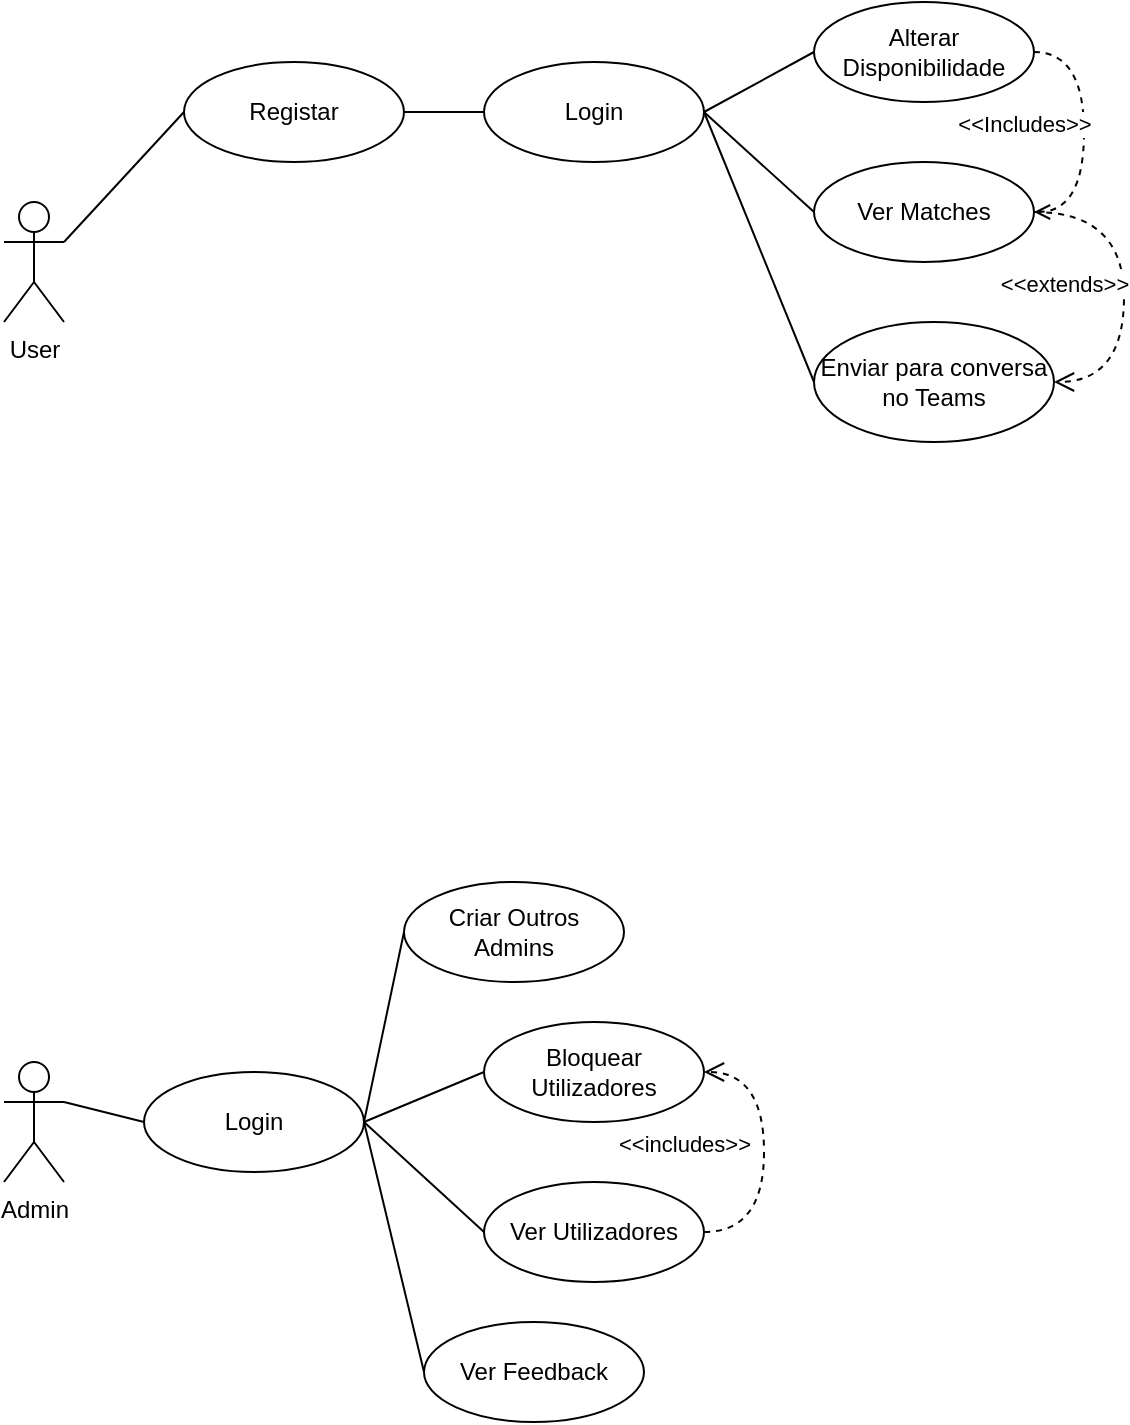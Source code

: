 <mxfile version="26.0.6">
  <diagram name="Page-1" id="vYxCN9JA07JAd1Mkp4Po">
    <mxGraphModel dx="979" dy="523" grid="1" gridSize="10" guides="1" tooltips="1" connect="1" arrows="1" fold="1" page="1" pageScale="1" pageWidth="1100" pageHeight="850" math="0" shadow="0">
      <root>
        <mxCell id="0" />
        <mxCell id="1" parent="0" />
        <mxCell id="DCOPiykYjd6wANc90tYz-5" style="rounded=0;orthogonalLoop=1;jettySize=auto;html=1;exitX=1;exitY=0.333;exitDx=0;exitDy=0;exitPerimeter=0;entryX=0;entryY=0.5;entryDx=0;entryDy=0;endArrow=none;startFill=0;" parent="1" source="DCOPiykYjd6wANc90tYz-1" target="DCOPiykYjd6wANc90tYz-4" edge="1">
          <mxGeometry relative="1" as="geometry" />
        </mxCell>
        <mxCell id="DCOPiykYjd6wANc90tYz-6" style="rounded=0;orthogonalLoop=1;jettySize=auto;html=1;exitX=1;exitY=0.5;exitDx=0;exitDy=0;endArrow=none;startFill=0;" parent="1" source="DCOPiykYjd6wANc90tYz-4" target="DCOPiykYjd6wANc90tYz-2" edge="1">
          <mxGeometry relative="1" as="geometry" />
        </mxCell>
        <mxCell id="DCOPiykYjd6wANc90tYz-1" value="User" style="shape=umlActor;verticalLabelPosition=bottom;verticalAlign=top;html=1;" parent="1" vertex="1">
          <mxGeometry x="40" y="140" width="30" height="60" as="geometry" />
        </mxCell>
        <mxCell id="DCOPiykYjd6wANc90tYz-11" style="rounded=0;orthogonalLoop=1;jettySize=auto;html=1;exitX=1;exitY=0.5;exitDx=0;exitDy=0;entryX=0;entryY=0.5;entryDx=0;entryDy=0;endArrow=none;startFill=0;" parent="1" source="DCOPiykYjd6wANc90tYz-2" target="DCOPiykYjd6wANc90tYz-8" edge="1">
          <mxGeometry relative="1" as="geometry" />
        </mxCell>
        <mxCell id="DCOPiykYjd6wANc90tYz-13" style="rounded=0;orthogonalLoop=1;jettySize=auto;html=1;exitX=1;exitY=0.5;exitDx=0;exitDy=0;entryX=0;entryY=0.5;entryDx=0;entryDy=0;endArrow=none;startFill=0;" parent="1" source="DCOPiykYjd6wANc90tYz-2" target="DCOPiykYjd6wANc90tYz-12" edge="1">
          <mxGeometry relative="1" as="geometry">
            <mxPoint x="300" y="260" as="targetPoint" />
          </mxGeometry>
        </mxCell>
        <mxCell id="DCOPiykYjd6wANc90tYz-2" value="Login" style="ellipse;whiteSpace=wrap;html=1;" parent="1" vertex="1">
          <mxGeometry x="280" y="70" width="110" height="50" as="geometry" />
        </mxCell>
        <mxCell id="DCOPiykYjd6wANc90tYz-4" value="Registar" style="ellipse;whiteSpace=wrap;html=1;" parent="1" vertex="1">
          <mxGeometry x="130" y="70" width="110" height="50" as="geometry" />
        </mxCell>
        <mxCell id="DCOPiykYjd6wANc90tYz-8" value="Alterar Disponibilidade" style="ellipse;whiteSpace=wrap;html=1;" parent="1" vertex="1">
          <mxGeometry x="445" y="40" width="110" height="50" as="geometry" />
        </mxCell>
        <mxCell id="DCOPiykYjd6wANc90tYz-12" value="Ver Matches" style="ellipse;whiteSpace=wrap;html=1;" parent="1" vertex="1">
          <mxGeometry x="445" y="120" width="110" height="50" as="geometry" />
        </mxCell>
        <mxCell id="DCOPiykYjd6wANc90tYz-16" style="rounded=0;orthogonalLoop=1;jettySize=auto;html=1;exitX=0;exitY=0.5;exitDx=0;exitDy=0;entryX=1;entryY=0.5;entryDx=0;entryDy=0;endArrow=none;startFill=0;" parent="1" source="DCOPiykYjd6wANc90tYz-14" target="DCOPiykYjd6wANc90tYz-2" edge="1">
          <mxGeometry relative="1" as="geometry" />
        </mxCell>
        <mxCell id="DCOPiykYjd6wANc90tYz-14" value="Enviar para conversa no Teams" style="ellipse;whiteSpace=wrap;html=1;" parent="1" vertex="1">
          <mxGeometry x="445" y="200" width="120" height="60" as="geometry" />
        </mxCell>
        <mxCell id="DCOPiykYjd6wANc90tYz-19" style="rounded=0;orthogonalLoop=1;jettySize=auto;html=1;exitX=1;exitY=0.333;exitDx=0;exitDy=0;exitPerimeter=0;entryX=0;entryY=0.5;entryDx=0;entryDy=0;endArrow=none;startFill=0;" parent="1" source="DCOPiykYjd6wANc90tYz-17" target="DCOPiykYjd6wANc90tYz-18" edge="1">
          <mxGeometry relative="1" as="geometry" />
        </mxCell>
        <mxCell id="DCOPiykYjd6wANc90tYz-17" value="Admin" style="shape=umlActor;verticalLabelPosition=bottom;verticalAlign=top;html=1;" parent="1" vertex="1">
          <mxGeometry x="40" y="570" width="30" height="60" as="geometry" />
        </mxCell>
        <mxCell id="DCOPiykYjd6wANc90tYz-21" style="rounded=0;orthogonalLoop=1;jettySize=auto;html=1;exitX=1;exitY=0.5;exitDx=0;exitDy=0;entryX=0;entryY=0.5;entryDx=0;entryDy=0;endArrow=none;startFill=0;" parent="1" source="DCOPiykYjd6wANc90tYz-18" target="DCOPiykYjd6wANc90tYz-20" edge="1">
          <mxGeometry relative="1" as="geometry" />
        </mxCell>
        <mxCell id="DCOPiykYjd6wANc90tYz-23" style="rounded=0;orthogonalLoop=1;jettySize=auto;html=1;exitX=1;exitY=0.5;exitDx=0;exitDy=0;entryX=0;entryY=0.5;entryDx=0;entryDy=0;endArrow=none;startFill=0;" parent="1" source="DCOPiykYjd6wANc90tYz-18" target="DCOPiykYjd6wANc90tYz-22" edge="1">
          <mxGeometry relative="1" as="geometry" />
        </mxCell>
        <mxCell id="DCOPiykYjd6wANc90tYz-18" value="Login" style="ellipse;whiteSpace=wrap;html=1;" parent="1" vertex="1">
          <mxGeometry x="110" y="575" width="110" height="50" as="geometry" />
        </mxCell>
        <mxCell id="DCOPiykYjd6wANc90tYz-20" value="Criar Outros Admins" style="ellipse;whiteSpace=wrap;html=1;" parent="1" vertex="1">
          <mxGeometry x="240" y="480" width="110" height="50" as="geometry" />
        </mxCell>
        <mxCell id="DCOPiykYjd6wANc90tYz-22" value="Bloquear Utiliz&lt;span style=&quot;background-color: transparent; color: light-dark(rgb(0, 0, 0), rgb(255, 255, 255));&quot;&gt;adores&lt;/span&gt;" style="ellipse;whiteSpace=wrap;html=1;" parent="1" vertex="1">
          <mxGeometry x="280" y="550" width="110" height="50" as="geometry" />
        </mxCell>
        <mxCell id="DCOPiykYjd6wANc90tYz-26" style="rounded=0;orthogonalLoop=1;jettySize=auto;html=1;exitX=0;exitY=0.5;exitDx=0;exitDy=0;entryX=1;entryY=0.5;entryDx=0;entryDy=0;endArrow=none;startFill=0;" parent="1" source="DCOPiykYjd6wANc90tYz-24" target="DCOPiykYjd6wANc90tYz-18" edge="1">
          <mxGeometry relative="1" as="geometry" />
        </mxCell>
        <mxCell id="DCOPiykYjd6wANc90tYz-24" value="Ver Utilizadores" style="ellipse;whiteSpace=wrap;html=1;" parent="1" vertex="1">
          <mxGeometry x="280" y="630" width="110" height="50" as="geometry" />
        </mxCell>
        <mxCell id="DCOPiykYjd6wANc90tYz-27" style="rounded=0;orthogonalLoop=1;jettySize=auto;html=1;exitX=0;exitY=0.5;exitDx=0;exitDy=0;endArrow=none;startFill=0;" parent="1" source="DCOPiykYjd6wANc90tYz-25" edge="1">
          <mxGeometry relative="1" as="geometry">
            <mxPoint x="220" y="600" as="targetPoint" />
          </mxGeometry>
        </mxCell>
        <mxCell id="DCOPiykYjd6wANc90tYz-25" value="Ver Feedback" style="ellipse;whiteSpace=wrap;html=1;" parent="1" vertex="1">
          <mxGeometry x="250" y="700" width="110" height="50" as="geometry" />
        </mxCell>
        <mxCell id="DCOPiykYjd6wANc90tYz-29" value="&amp;lt;&amp;lt;includes&amp;gt;&amp;gt;" style="html=1;verticalAlign=bottom;endArrow=open;dashed=1;endSize=8;curved=1;rounded=0;exitX=1;exitY=0.5;exitDx=0;exitDy=0;entryX=1;entryY=0.5;entryDx=0;entryDy=0;edgeStyle=orthogonalEdgeStyle;" parent="1" source="DCOPiykYjd6wANc90tYz-24" target="DCOPiykYjd6wANc90tYz-22" edge="1">
          <mxGeometry x="-1" y="36" relative="1" as="geometry">
            <mxPoint x="414.97" y="660" as="sourcePoint" />
            <mxPoint x="414.97" y="570" as="targetPoint" />
            <Array as="points">
              <mxPoint x="420" y="655" />
              <mxPoint x="420" y="575" />
            </Array>
            <mxPoint x="-10" y="1" as="offset" />
          </mxGeometry>
        </mxCell>
        <mxCell id="RODHz1J9l0UjVQ9YWiK1-1" value="&amp;lt;&amp;lt;Includes&amp;gt;&amp;gt;" style="html=1;verticalAlign=bottom;endArrow=none;dashed=1;endSize=8;curved=1;rounded=0;exitX=1;exitY=0.5;exitDx=0;exitDy=0;entryX=1;entryY=0.5;entryDx=0;entryDy=0;edgeStyle=orthogonalEdgeStyle;startArrow=open;startFill=0;endFill=0;" edge="1" parent="1" source="DCOPiykYjd6wANc90tYz-12" target="DCOPiykYjd6wANc90tYz-8">
          <mxGeometry x="-0.077" y="30" relative="1" as="geometry">
            <mxPoint x="700" y="169.31" as="sourcePoint" />
            <mxPoint x="620" y="169.31" as="targetPoint" />
            <Array as="points">
              <mxPoint x="580" y="145" />
              <mxPoint x="580" y="65" />
            </Array>
            <mxPoint as="offset" />
          </mxGeometry>
        </mxCell>
        <mxCell id="RODHz1J9l0UjVQ9YWiK1-2" value="&amp;lt;&amp;lt;extends&amp;gt;&amp;gt;" style="html=1;verticalAlign=bottom;endArrow=open;dashed=1;endSize=8;curved=1;rounded=0;exitX=1;exitY=0.5;exitDx=0;exitDy=0;entryX=1;entryY=0.5;entryDx=0;entryDy=0;edgeStyle=orthogonalEdgeStyle;" edge="1" parent="1" source="DCOPiykYjd6wANc90tYz-12" target="DCOPiykYjd6wANc90tYz-14">
          <mxGeometry x="0.091" y="-30" relative="1" as="geometry">
            <mxPoint x="660" y="190" as="sourcePoint" />
            <mxPoint x="580" y="190" as="targetPoint" />
            <Array as="points">
              <mxPoint x="600" y="145" />
              <mxPoint x="600" y="230" />
            </Array>
            <mxPoint as="offset" />
          </mxGeometry>
        </mxCell>
      </root>
    </mxGraphModel>
  </diagram>
</mxfile>
